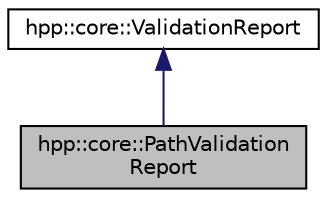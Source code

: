 digraph "hpp::core::PathValidationReport"
{
  edge [fontname="Helvetica",fontsize="10",labelfontname="Helvetica",labelfontsize="10"];
  node [fontname="Helvetica",fontsize="10",shape=record];
  Node1 [label="hpp::core::PathValidation\lReport",height=0.2,width=0.4,color="black", fillcolor="grey75", style="filled" fontcolor="black"];
  Node2 -> Node1 [dir="back",color="midnightblue",fontsize="10",style="solid",fontname="Helvetica"];
  Node2 [label="hpp::core::ValidationReport",height=0.2,width=0.4,color="black", fillcolor="white", style="filled",URL="$a00053.html",tooltip="Abstraction of validation report for paths and configurations. "];
}
